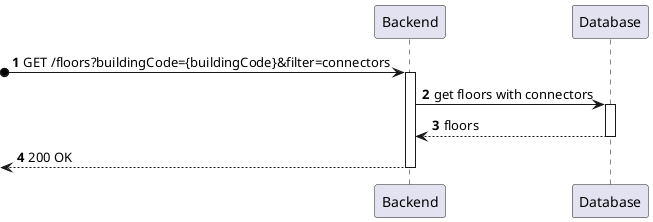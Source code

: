 @startuml us08-level3_processes
autonumber

participant BE as "Backend"
participant DB as "Database"

?o-> BE : GET /floors?buildingCode={buildingCode}&filter=connectors
activate BE

BE -> DB : get floors with connectors
activate DB

BE <-- DB : floors
deactivate DB

<-- BE : 200 OK
deactivate BE

@enduml
